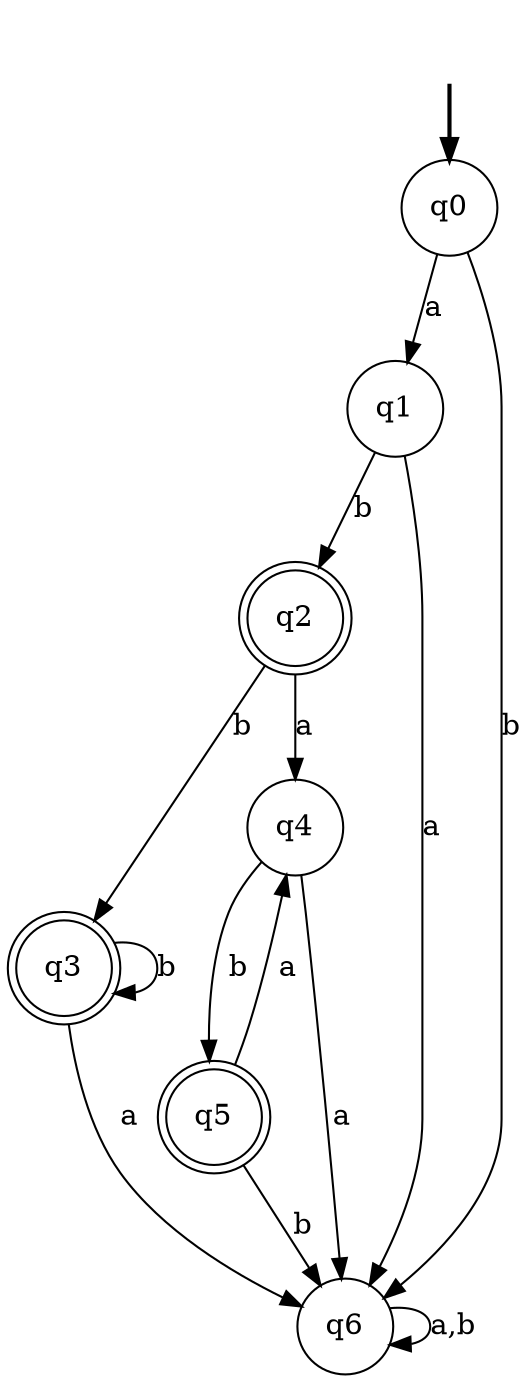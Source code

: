 digraph {
    fake [style = invisible]
    q0 [root = true, shape = circle]
    fake -> q0 [style = bold]
    q1 [shape = circle]
    q2 [shape = doublecircle]
    q3 [shape = doublecircle]
    q4 [shape = circle]
    q5 [shape = doublecircle]
    q6 [shape = circle]
    q0 -> q1 [label = "a"]
    q0 -> q6 [label = "b"]
    q1 -> q6 [label = "a"]
    q1 -> q2 [label = "b"]
    q2 -> q4 [label = "a"]
    q2 -> q3 [label = "b"]
    q3 -> q6 [label = "a"]
    q3 -> q3 [label = "b"]
    q4 -> q6 [label = "a"]
    q4 -> q5 [label = "b"]
    q5 -> q4 [label = "a"]
    q5 -> q6 [label = "b"]
    q6 -> q6 [label = "a,b"]
}

